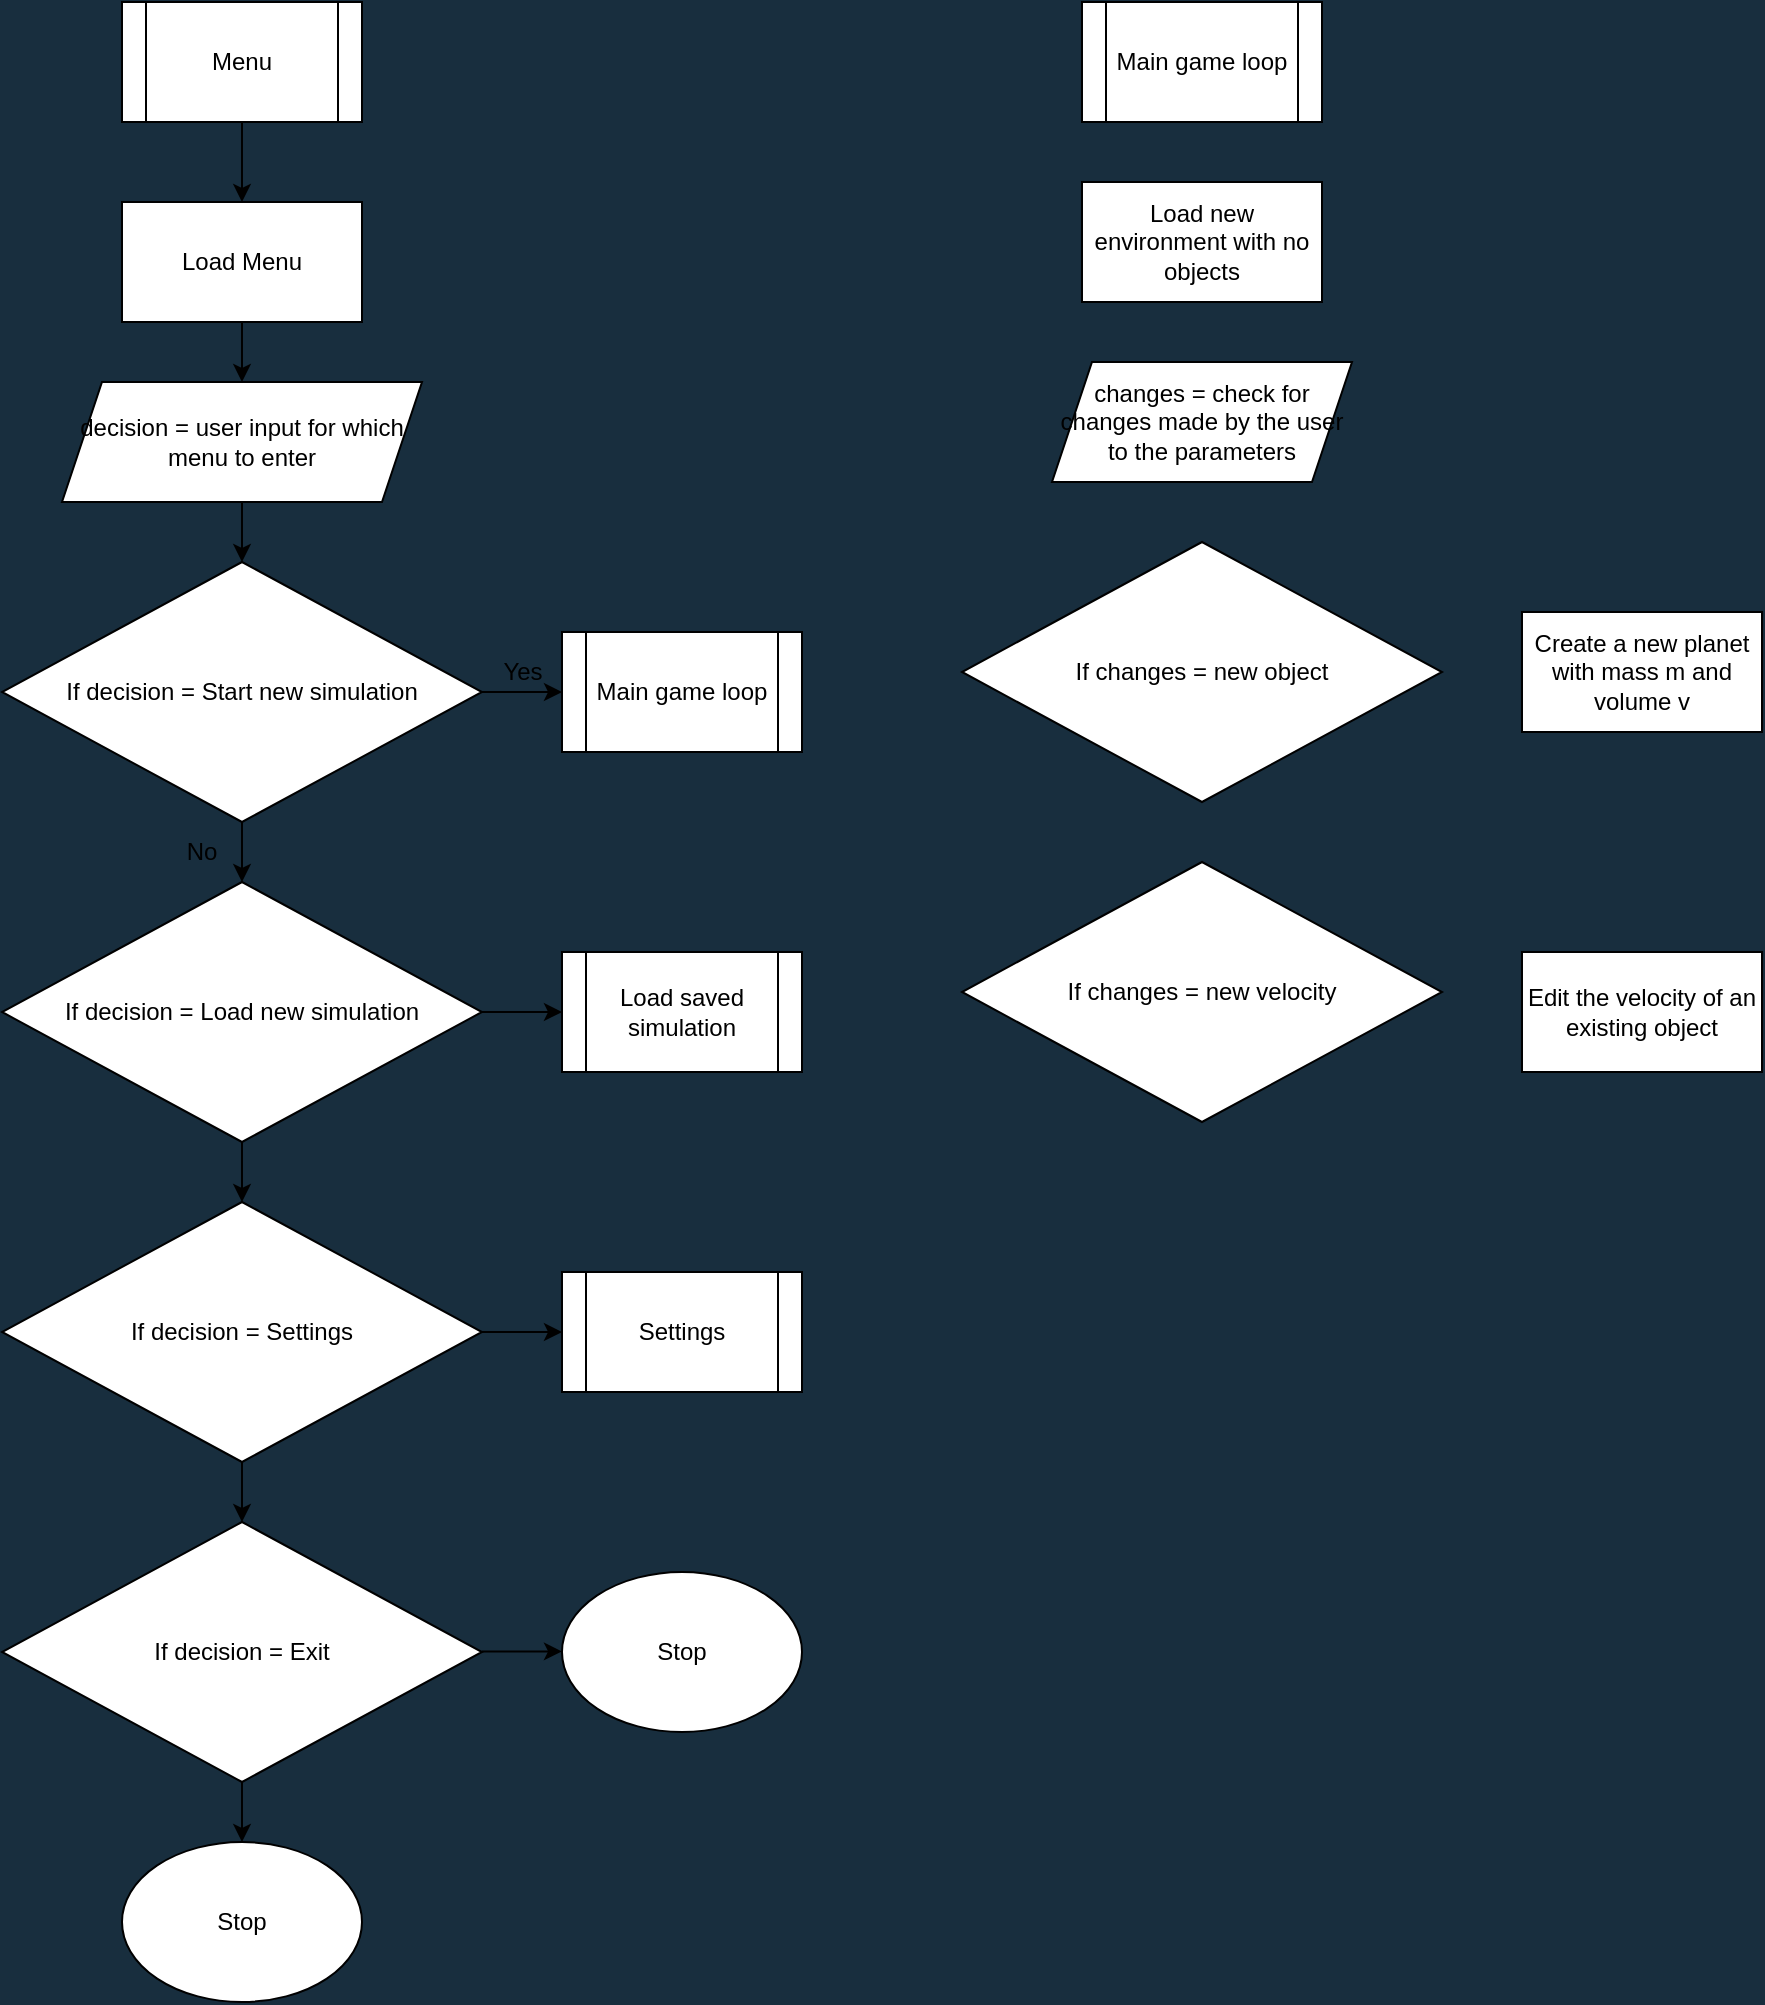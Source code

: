 <mxfile version="20.8.23" type="github">
  <diagram id="bHfhth3OuuMRID4EjOSA" name="Page-1">
    <mxGraphModel dx="797" dy="438" grid="1" gridSize="10" guides="1" tooltips="1" connect="1" arrows="1" fold="1" page="1" pageScale="1" pageWidth="2339" pageHeight="3300" background="#182E3E" math="0" shadow="0">
      <root>
        <mxCell id="0" />
        <mxCell id="1" parent="0" />
        <mxCell id="kDJT2uJxDYfJFHl3nCD_-2" value="Load Menu" style="whiteSpace=wrap;html=1;" parent="1" vertex="1">
          <mxGeometry x="140" y="140" width="120" height="60" as="geometry" />
        </mxCell>
        <mxCell id="kDJT2uJxDYfJFHl3nCD_-3" value="" style="endArrow=classic;html=1;rounded=0;exitX=0.5;exitY=1;exitDx=0;exitDy=0;entryX=0.5;entryY=0;entryDx=0;entryDy=0;" parent="1" target="kDJT2uJxDYfJFHl3nCD_-2" edge="1">
          <mxGeometry width="50" height="50" relative="1" as="geometry">
            <mxPoint x="200" y="100" as="sourcePoint" />
            <mxPoint x="540" y="260" as="targetPoint" />
          </mxGeometry>
        </mxCell>
        <mxCell id="kDJT2uJxDYfJFHl3nCD_-5" value="decision = user input for which menu to enter" style="shape=parallelogram;perimeter=parallelogramPerimeter;whiteSpace=wrap;html=1;fixedSize=1;" parent="1" vertex="1">
          <mxGeometry x="110" y="230" width="180" height="60" as="geometry" />
        </mxCell>
        <mxCell id="kDJT2uJxDYfJFHl3nCD_-6" value="" style="endArrow=classic;html=1;rounded=0;entryX=0.5;entryY=0;entryDx=0;entryDy=0;" parent="1" target="kDJT2uJxDYfJFHl3nCD_-5" edge="1">
          <mxGeometry width="50" height="50" relative="1" as="geometry">
            <mxPoint x="200" y="200" as="sourcePoint" />
            <mxPoint x="250" y="150" as="targetPoint" />
          </mxGeometry>
        </mxCell>
        <mxCell id="kDJT2uJxDYfJFHl3nCD_-7" value="If decision = Start new simulation" style="rhombus;whiteSpace=wrap;html=1;" parent="1" vertex="1">
          <mxGeometry x="80" y="320" width="240" height="130" as="geometry" />
        </mxCell>
        <mxCell id="kDJT2uJxDYfJFHl3nCD_-8" value="" style="endArrow=classic;html=1;rounded=0;entryX=0.5;entryY=0;entryDx=0;entryDy=0;" parent="1" target="kDJT2uJxDYfJFHl3nCD_-7" edge="1">
          <mxGeometry width="50" height="50" relative="1" as="geometry">
            <mxPoint x="200" y="290" as="sourcePoint" />
            <mxPoint x="320" y="270" as="targetPoint" />
          </mxGeometry>
        </mxCell>
        <mxCell id="kDJT2uJxDYfJFHl3nCD_-10" value="" style="endArrow=classic;html=1;rounded=0;exitX=1;exitY=0.5;exitDx=0;exitDy=0;" parent="1" source="kDJT2uJxDYfJFHl3nCD_-7" edge="1">
          <mxGeometry width="50" height="50" relative="1" as="geometry">
            <mxPoint x="250" y="410" as="sourcePoint" />
            <mxPoint x="360" y="385" as="targetPoint" />
          </mxGeometry>
        </mxCell>
        <mxCell id="kDJT2uJxDYfJFHl3nCD_-11" value="Yes" style="text;html=1;align=center;verticalAlign=middle;resizable=0;points=[];autosize=1;strokeColor=none;fillColor=none;" parent="1" vertex="1">
          <mxGeometry x="320" y="360" width="40" height="30" as="geometry" />
        </mxCell>
        <mxCell id="kDJT2uJxDYfJFHl3nCD_-12" value="Main game loop" style="shape=process;whiteSpace=wrap;html=1;backgroundOutline=1;" parent="1" vertex="1">
          <mxGeometry x="360" y="355" width="120" height="60" as="geometry" />
        </mxCell>
        <mxCell id="kDJT2uJxDYfJFHl3nCD_-13" value="" style="endArrow=classic;html=1;rounded=0;exitX=0.5;exitY=1;exitDx=0;exitDy=0;" parent="1" source="kDJT2uJxDYfJFHl3nCD_-7" edge="1">
          <mxGeometry width="50" height="50" relative="1" as="geometry">
            <mxPoint x="250" y="470" as="sourcePoint" />
            <mxPoint x="200" y="480" as="targetPoint" />
          </mxGeometry>
        </mxCell>
        <mxCell id="kDJT2uJxDYfJFHl3nCD_-14" value="No" style="text;html=1;strokeColor=none;fillColor=none;align=center;verticalAlign=middle;whiteSpace=wrap;rounded=0;" parent="1" vertex="1">
          <mxGeometry x="150" y="450" width="60" height="30" as="geometry" />
        </mxCell>
        <mxCell id="kDJT2uJxDYfJFHl3nCD_-15" value="If decision = Load new simulation" style="rhombus;whiteSpace=wrap;html=1;" parent="1" vertex="1">
          <mxGeometry x="80" y="480" width="240" height="130" as="geometry" />
        </mxCell>
        <mxCell id="kDJT2uJxDYfJFHl3nCD_-17" value="" style="endArrow=classic;html=1;rounded=0;exitX=1;exitY=0.5;exitDx=0;exitDy=0;" parent="1" source="kDJT2uJxDYfJFHl3nCD_-15" edge="1">
          <mxGeometry width="50" height="50" relative="1" as="geometry">
            <mxPoint x="180" y="510" as="sourcePoint" />
            <mxPoint x="360" y="545" as="targetPoint" />
          </mxGeometry>
        </mxCell>
        <mxCell id="kDJT2uJxDYfJFHl3nCD_-18" value="Load saved simulation" style="shape=process;whiteSpace=wrap;html=1;backgroundOutline=1;" parent="1" vertex="1">
          <mxGeometry x="360" y="515" width="120" height="60" as="geometry" />
        </mxCell>
        <mxCell id="kDJT2uJxDYfJFHl3nCD_-19" value="" style="endArrow=classic;html=1;rounded=0;exitX=0.5;exitY=1;exitDx=0;exitDy=0;" parent="1" source="kDJT2uJxDYfJFHl3nCD_-15" edge="1">
          <mxGeometry width="50" height="50" relative="1" as="geometry">
            <mxPoint x="210" y="620" as="sourcePoint" />
            <mxPoint x="200" y="640" as="targetPoint" />
          </mxGeometry>
        </mxCell>
        <mxCell id="kDJT2uJxDYfJFHl3nCD_-20" value="If decision = Settings" style="rhombus;whiteSpace=wrap;html=1;" parent="1" vertex="1">
          <mxGeometry x="80" y="640" width="240" height="130" as="geometry" />
        </mxCell>
        <mxCell id="kDJT2uJxDYfJFHl3nCD_-21" value="" style="endArrow=classic;html=1;rounded=0;exitX=1;exitY=0.5;exitDx=0;exitDy=0;" parent="1" source="kDJT2uJxDYfJFHl3nCD_-20" edge="1">
          <mxGeometry width="50" height="50" relative="1" as="geometry">
            <mxPoint x="250" y="590" as="sourcePoint" />
            <mxPoint x="360" y="705" as="targetPoint" />
          </mxGeometry>
        </mxCell>
        <mxCell id="kDJT2uJxDYfJFHl3nCD_-22" value="Menu" style="shape=process;whiteSpace=wrap;html=1;backgroundOutline=1;" parent="1" vertex="1">
          <mxGeometry x="140" y="40" width="120" height="60" as="geometry" />
        </mxCell>
        <mxCell id="kDJT2uJxDYfJFHl3nCD_-23" value="Settings" style="shape=process;whiteSpace=wrap;html=1;backgroundOutline=1;" parent="1" vertex="1">
          <mxGeometry x="360" y="675" width="120" height="60" as="geometry" />
        </mxCell>
        <mxCell id="kDJT2uJxDYfJFHl3nCD_-24" value="" style="endArrow=classic;html=1;rounded=0;exitX=0.5;exitY=1;exitDx=0;exitDy=0;" parent="1" source="kDJT2uJxDYfJFHl3nCD_-20" edge="1">
          <mxGeometry width="50" height="50" relative="1" as="geometry">
            <mxPoint x="320" y="770" as="sourcePoint" />
            <mxPoint x="200" y="800" as="targetPoint" />
          </mxGeometry>
        </mxCell>
        <mxCell id="kDJT2uJxDYfJFHl3nCD_-25" value="If decision = Exit" style="rhombus;whiteSpace=wrap;html=1;" parent="1" vertex="1">
          <mxGeometry x="80" y="800" width="240" height="130" as="geometry" />
        </mxCell>
        <mxCell id="kDJT2uJxDYfJFHl3nCD_-26" value="" style="endArrow=classic;html=1;rounded=0;exitX=1;exitY=0.5;exitDx=0;exitDy=0;" parent="1" edge="1">
          <mxGeometry width="50" height="50" relative="1" as="geometry">
            <mxPoint x="320" y="864.69" as="sourcePoint" />
            <mxPoint x="360" y="864.69" as="targetPoint" />
          </mxGeometry>
        </mxCell>
        <mxCell id="kDJT2uJxDYfJFHl3nCD_-27" value="" style="endArrow=classic;html=1;rounded=0;exitX=0.5;exitY=1;exitDx=0;exitDy=0;" parent="1" source="kDJT2uJxDYfJFHl3nCD_-25" edge="1">
          <mxGeometry width="50" height="50" relative="1" as="geometry">
            <mxPoint x="320" y="1000" as="sourcePoint" />
            <mxPoint x="200" y="960" as="targetPoint" />
          </mxGeometry>
        </mxCell>
        <mxCell id="kDJT2uJxDYfJFHl3nCD_-28" value="Stop" style="ellipse;whiteSpace=wrap;html=1;" parent="1" vertex="1">
          <mxGeometry x="360" y="825" width="120" height="80" as="geometry" />
        </mxCell>
        <mxCell id="kDJT2uJxDYfJFHl3nCD_-29" value="Stop" style="ellipse;whiteSpace=wrap;html=1;" parent="1" vertex="1">
          <mxGeometry x="140" y="960" width="120" height="80" as="geometry" />
        </mxCell>
        <mxCell id="kDJT2uJxDYfJFHl3nCD_-30" value="Main game loop" style="shape=process;whiteSpace=wrap;html=1;backgroundOutline=1;" parent="1" vertex="1">
          <mxGeometry x="620" y="40" width="120" height="60" as="geometry" />
        </mxCell>
        <mxCell id="kDJT2uJxDYfJFHl3nCD_-31" value="Load new environment with no objects" style="whiteSpace=wrap;html=1;" parent="1" vertex="1">
          <mxGeometry x="620" y="130" width="120" height="60" as="geometry" />
        </mxCell>
        <mxCell id="kDJT2uJxDYfJFHl3nCD_-34" value="changes = check for changes made by the user to the parameters" style="shape=parallelogram;perimeter=parallelogramPerimeter;whiteSpace=wrap;html=1;fixedSize=1;" parent="1" vertex="1">
          <mxGeometry x="605" y="220" width="150" height="60" as="geometry" />
        </mxCell>
        <mxCell id="kDJT2uJxDYfJFHl3nCD_-35" value="If changes = new object" style="rhombus;whiteSpace=wrap;html=1;" parent="1" vertex="1">
          <mxGeometry x="560" y="310" width="240" height="130" as="geometry" />
        </mxCell>
        <mxCell id="kDJT2uJxDYfJFHl3nCD_-36" value="Create a new planet with mass m and volume v" style="rounded=0;whiteSpace=wrap;html=1;" parent="1" vertex="1">
          <mxGeometry x="840" y="345" width="120" height="60" as="geometry" />
        </mxCell>
        <mxCell id="kDJT2uJxDYfJFHl3nCD_-37" value="If changes = new velocity" style="rhombus;whiteSpace=wrap;html=1;" parent="1" vertex="1">
          <mxGeometry x="560" y="470" width="240" height="130" as="geometry" />
        </mxCell>
        <mxCell id="kDJT2uJxDYfJFHl3nCD_-38" value="Edit the velocity of an existing object" style="rounded=0;whiteSpace=wrap;html=1;" parent="1" vertex="1">
          <mxGeometry x="840" y="515" width="120" height="60" as="geometry" />
        </mxCell>
      </root>
    </mxGraphModel>
  </diagram>
</mxfile>
